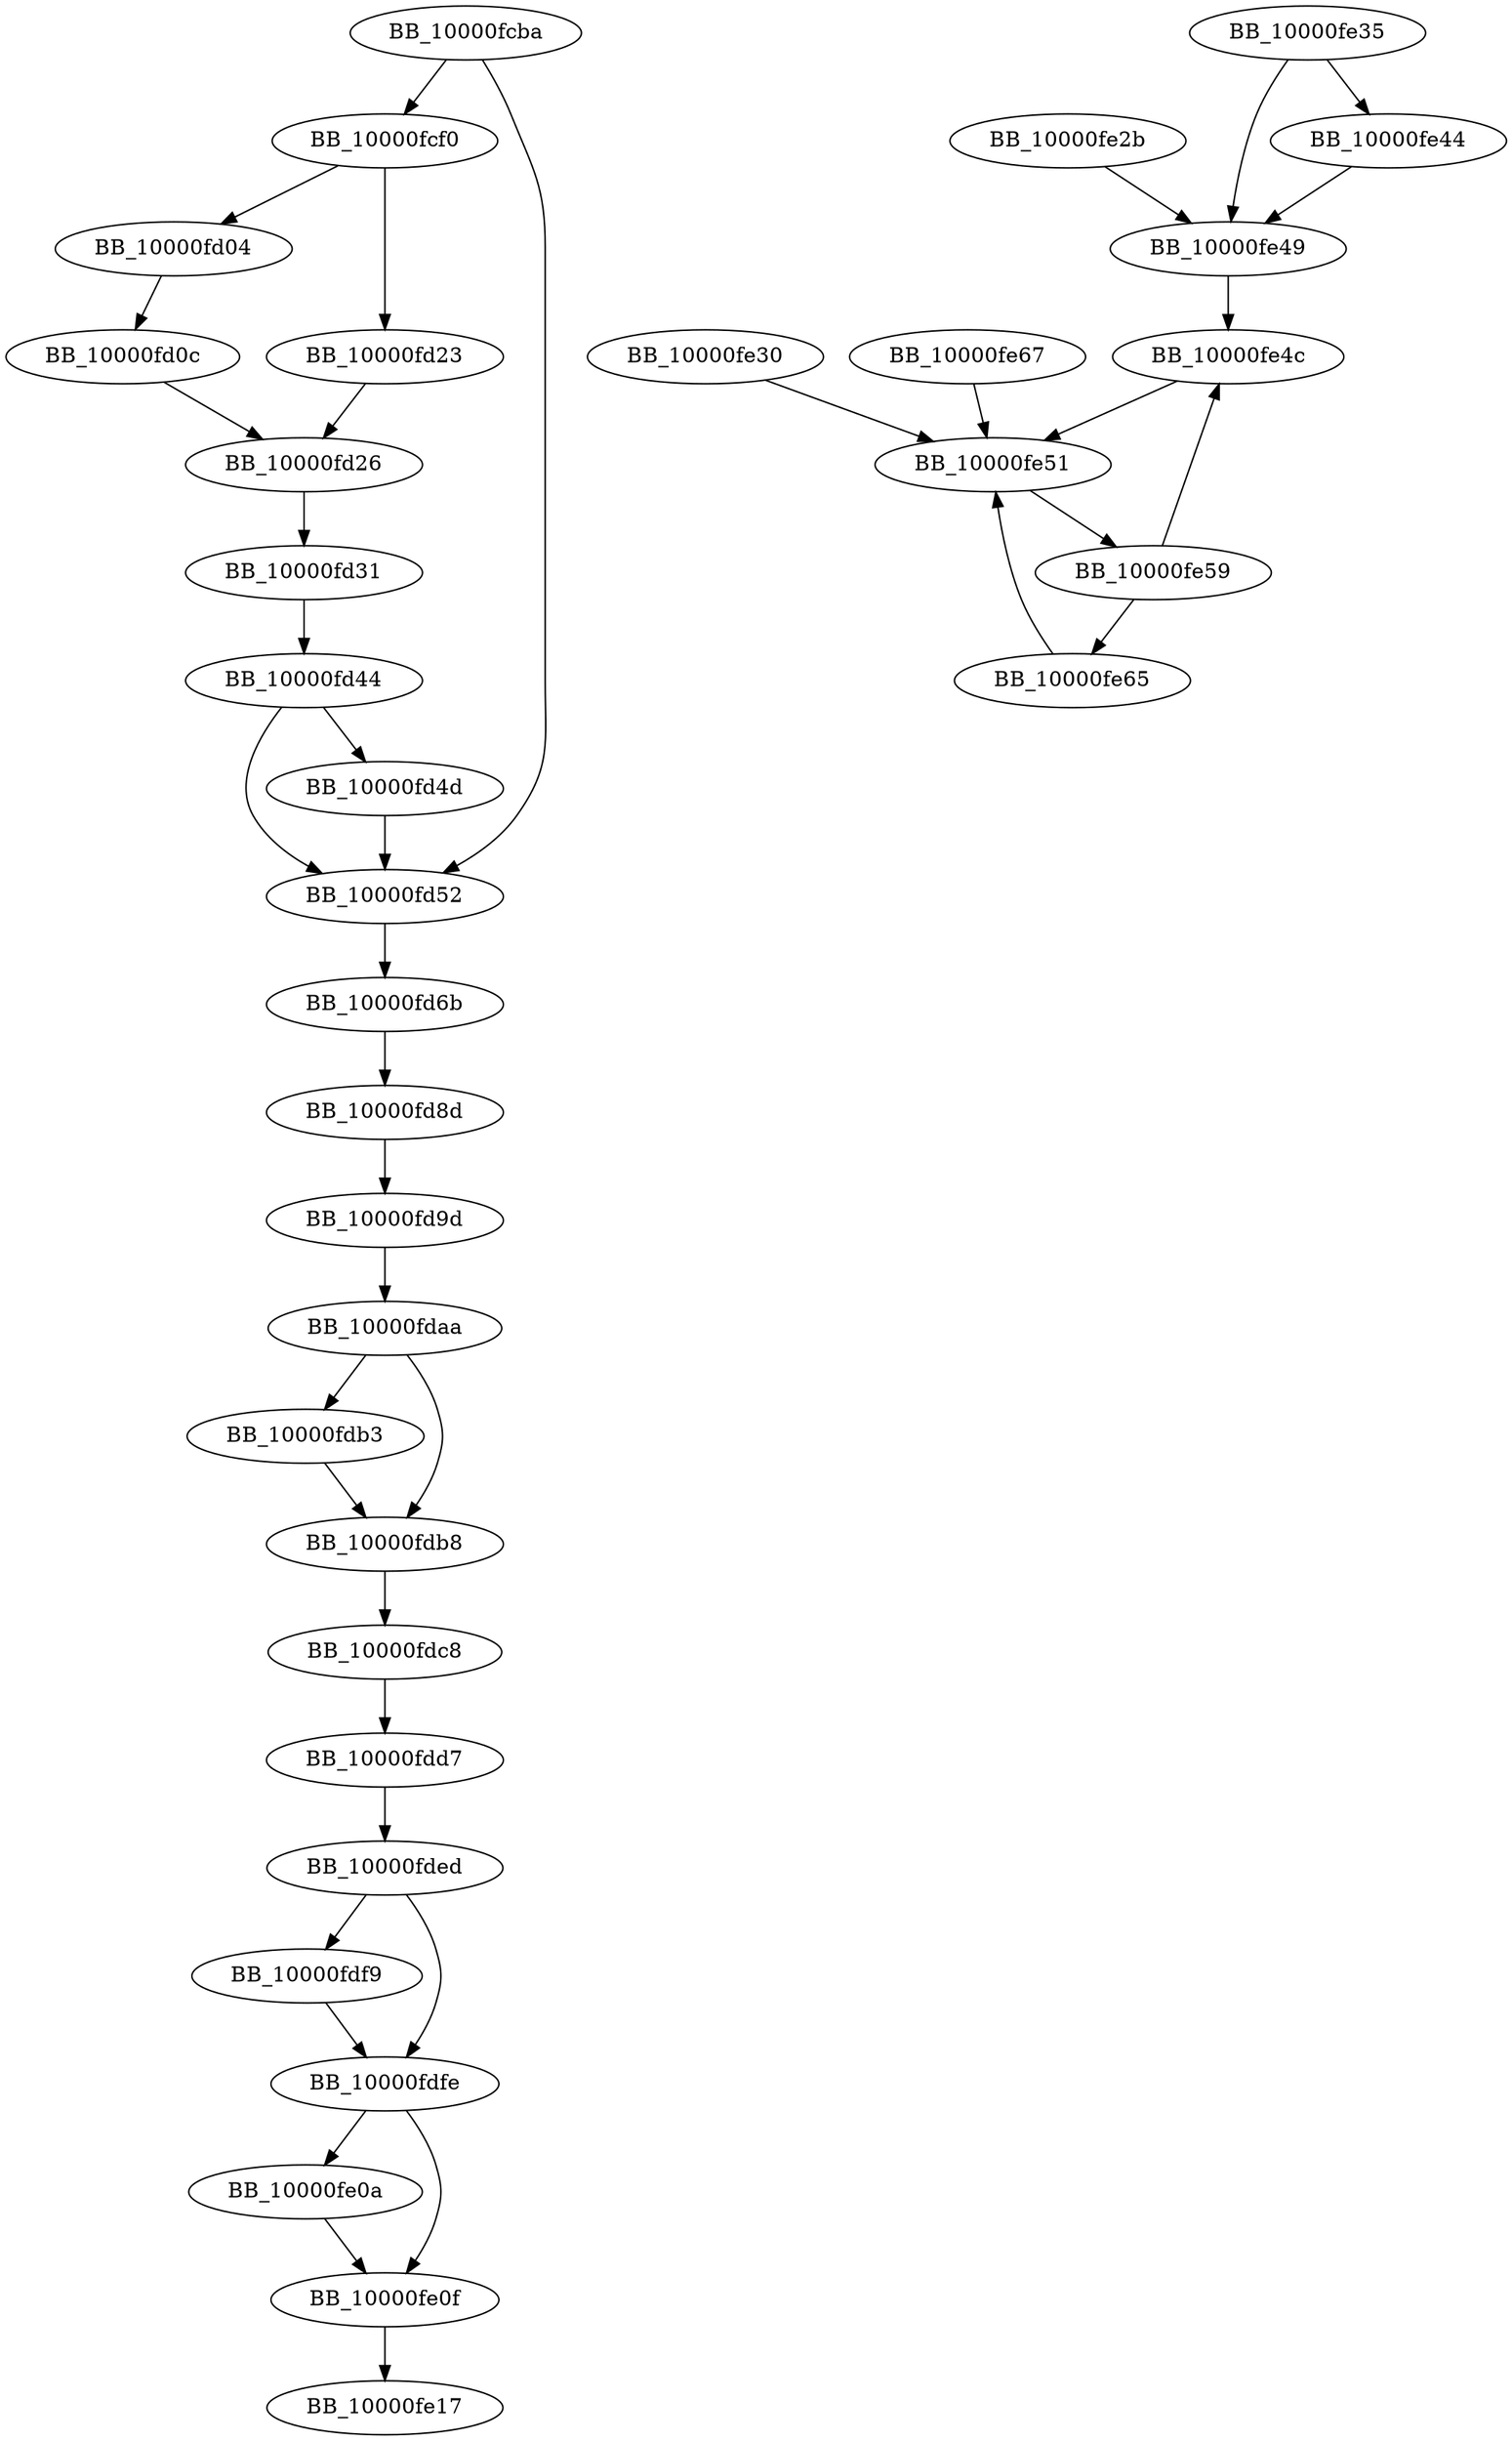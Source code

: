 DiGraph __Z3RC4St6vectorIhSaIhEES1_RS1_{
BB_10000fcba->BB_10000fcf0
BB_10000fcba->BB_10000fd52
BB_10000fcf0->BB_10000fd04
BB_10000fcf0->BB_10000fd23
BB_10000fd04->BB_10000fd0c
BB_10000fd0c->BB_10000fd26
BB_10000fd23->BB_10000fd26
BB_10000fd26->BB_10000fd31
BB_10000fd31->BB_10000fd44
BB_10000fd44->BB_10000fd4d
BB_10000fd44->BB_10000fd52
BB_10000fd4d->BB_10000fd52
BB_10000fd52->BB_10000fd6b
BB_10000fd6b->BB_10000fd8d
BB_10000fd8d->BB_10000fd9d
BB_10000fd9d->BB_10000fdaa
BB_10000fdaa->BB_10000fdb3
BB_10000fdaa->BB_10000fdb8
BB_10000fdb3->BB_10000fdb8
BB_10000fdb8->BB_10000fdc8
BB_10000fdc8->BB_10000fdd7
BB_10000fdd7->BB_10000fded
BB_10000fded->BB_10000fdf9
BB_10000fded->BB_10000fdfe
BB_10000fdf9->BB_10000fdfe
BB_10000fdfe->BB_10000fe0a
BB_10000fdfe->BB_10000fe0f
BB_10000fe0a->BB_10000fe0f
BB_10000fe0f->BB_10000fe17
BB_10000fe2b->BB_10000fe49
BB_10000fe30->BB_10000fe51
BB_10000fe35->BB_10000fe44
BB_10000fe35->BB_10000fe49
BB_10000fe44->BB_10000fe49
BB_10000fe49->BB_10000fe4c
BB_10000fe4c->BB_10000fe51
BB_10000fe51->BB_10000fe59
BB_10000fe59->BB_10000fe4c
BB_10000fe59->BB_10000fe65
BB_10000fe65->BB_10000fe51
BB_10000fe67->BB_10000fe51
}
